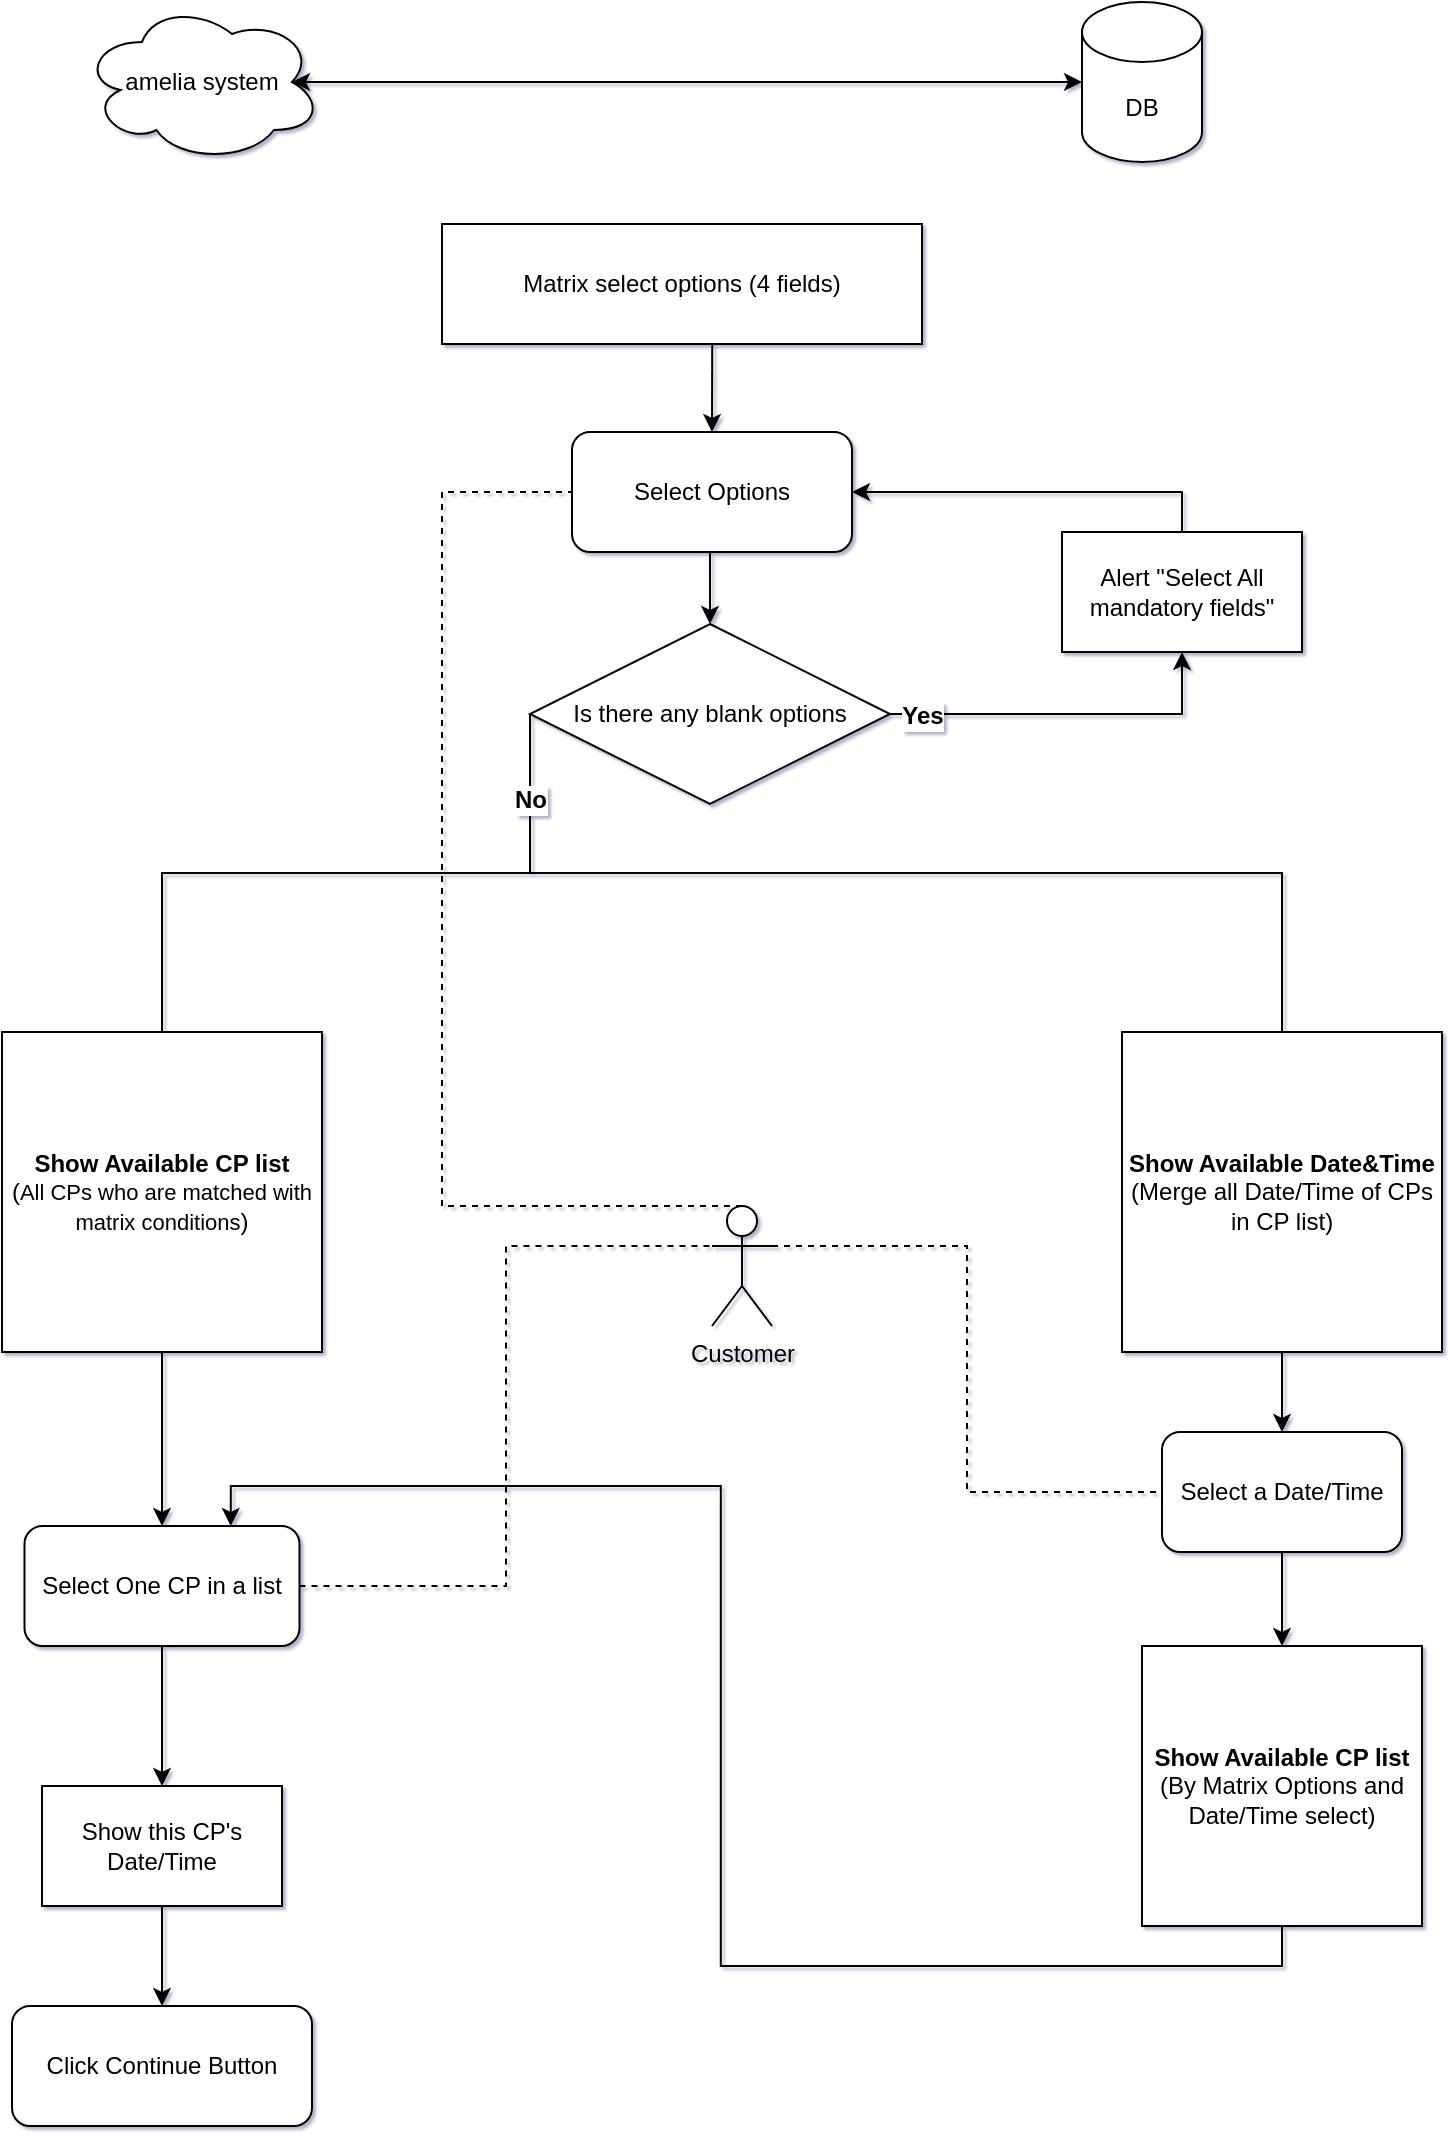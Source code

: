 <mxfile version="17.1.2" type="github">
  <diagram id="6BhsCVyJqnDGbrCzc9n-" name="Page-1">
    <mxGraphModel dx="1384" dy="900" grid="1" gridSize="10" guides="1" tooltips="1" connect="1" arrows="1" fold="1" page="1" pageScale="1" pageWidth="850" pageHeight="1100" background="none" math="0" shadow="1">
      <root>
        <mxCell id="0" />
        <mxCell id="1" parent="0" />
        <mxCell id="_y-lPR5SI5nx0vsH4OLY-1" value="Matrix select options (4 fields)" style="rounded=0;whiteSpace=wrap;html=1;" vertex="1" parent="1">
          <mxGeometry x="290" y="136" width="240" height="60" as="geometry" />
        </mxCell>
        <mxCell id="_y-lPR5SI5nx0vsH4OLY-3" value="amelia system" style="ellipse;shape=cloud;whiteSpace=wrap;html=1;" vertex="1" parent="1">
          <mxGeometry x="110" y="25" width="120" height="80" as="geometry" />
        </mxCell>
        <mxCell id="_y-lPR5SI5nx0vsH4OLY-4" value="DB" style="shape=cylinder3;whiteSpace=wrap;html=1;boundedLbl=1;backgroundOutline=1;size=15;" vertex="1" parent="1">
          <mxGeometry x="610" y="25" width="60" height="80" as="geometry" />
        </mxCell>
        <mxCell id="_y-lPR5SI5nx0vsH4OLY-8" value="" style="endArrow=classic;startArrow=classic;html=1;rounded=0;entryX=0;entryY=0.5;entryDx=0;entryDy=0;entryPerimeter=0;exitX=0.875;exitY=0.5;exitDx=0;exitDy=0;exitPerimeter=0;" edge="1" parent="1" source="_y-lPR5SI5nx0vsH4OLY-3" target="_y-lPR5SI5nx0vsH4OLY-4">
          <mxGeometry width="50" height="50" relative="1" as="geometry">
            <mxPoint x="390" y="315" as="sourcePoint" />
            <mxPoint x="440" y="265" as="targetPoint" />
          </mxGeometry>
        </mxCell>
        <mxCell id="_y-lPR5SI5nx0vsH4OLY-9" value="&lt;b&gt;Show Available CP list&lt;/b&gt;&lt;br&gt;(&lt;span style=&quot;font-size: 11px ; background-color: rgb(255 , 255 , 255)&quot;&gt;All CPs who are matched with matrix conditions&lt;/span&gt;)" style="whiteSpace=wrap;html=1;aspect=fixed;" vertex="1" parent="1">
          <mxGeometry x="70" y="540" width="160" height="160" as="geometry" />
        </mxCell>
        <mxCell id="_y-lPR5SI5nx0vsH4OLY-24" value="&lt;b&gt;Show Available Date&amp;amp;Time&lt;/b&gt;&lt;br&gt;(Merge all Date/Time of CPs in CP list)" style="whiteSpace=wrap;html=1;aspect=fixed;" vertex="1" parent="1">
          <mxGeometry x="630" y="540" width="160" height="160" as="geometry" />
        </mxCell>
        <mxCell id="_y-lPR5SI5nx0vsH4OLY-29" value="Customer" style="shape=umlActor;verticalLabelPosition=bottom;verticalAlign=top;html=1;outlineConnect=0;" vertex="1" parent="1">
          <mxGeometry x="425" y="627" width="30" height="60" as="geometry" />
        </mxCell>
        <mxCell id="_y-lPR5SI5nx0vsH4OLY-30" value="Select One CP in a list" style="rounded=1;whiteSpace=wrap;html=1;" vertex="1" parent="1">
          <mxGeometry x="81.25" y="787" width="137.5" height="60" as="geometry" />
        </mxCell>
        <mxCell id="_y-lPR5SI5nx0vsH4OLY-32" value="Select a Date/Time" style="rounded=1;whiteSpace=wrap;html=1;" vertex="1" parent="1">
          <mxGeometry x="650" y="740" width="120" height="60" as="geometry" />
        </mxCell>
        <mxCell id="_y-lPR5SI5nx0vsH4OLY-36" value="" style="endArrow=classic;html=1;rounded=0;elbow=vertical;entryX=0.5;entryY=0;entryDx=0;entryDy=0;exitX=0.5;exitY=1;exitDx=0;exitDy=0;" edge="1" parent="1" source="_y-lPR5SI5nx0vsH4OLY-24" target="_y-lPR5SI5nx0vsH4OLY-32">
          <mxGeometry width="50" height="50" relative="1" as="geometry">
            <mxPoint x="500" y="707" as="sourcePoint" />
            <mxPoint x="550" y="657" as="targetPoint" />
          </mxGeometry>
        </mxCell>
        <mxCell id="_y-lPR5SI5nx0vsH4OLY-37" value="" style="endArrow=classic;html=1;rounded=0;elbow=vertical;entryX=0.5;entryY=0;entryDx=0;entryDy=0;" edge="1" parent="1" source="_y-lPR5SI5nx0vsH4OLY-9" target="_y-lPR5SI5nx0vsH4OLY-30">
          <mxGeometry width="50" height="50" relative="1" as="geometry">
            <mxPoint x="420" y="577" as="sourcePoint" />
            <mxPoint x="470" y="527" as="targetPoint" />
          </mxGeometry>
        </mxCell>
        <mxCell id="_y-lPR5SI5nx0vsH4OLY-39" value="" style="endArrow=none;dashed=1;html=1;rounded=0;entryX=0;entryY=0.333;entryDx=0;entryDy=0;entryPerimeter=0;exitX=1;exitY=0.5;exitDx=0;exitDy=0;edgeStyle=elbowEdgeStyle;" edge="1" parent="1" source="_y-lPR5SI5nx0vsH4OLY-30" target="_y-lPR5SI5nx0vsH4OLY-29">
          <mxGeometry width="50" height="50" relative="1" as="geometry">
            <mxPoint x="220" y="697" as="sourcePoint" />
            <mxPoint x="370" y="617" as="targetPoint" />
          </mxGeometry>
        </mxCell>
        <mxCell id="_y-lPR5SI5nx0vsH4OLY-40" value="" style="endArrow=none;dashed=1;html=1;rounded=0;exitX=1;exitY=0.333;exitDx=0;exitDy=0;exitPerimeter=0;entryX=0;entryY=0.5;entryDx=0;entryDy=0;edgeStyle=elbowEdgeStyle;" edge="1" parent="1" source="_y-lPR5SI5nx0vsH4OLY-29" target="_y-lPR5SI5nx0vsH4OLY-32">
          <mxGeometry width="50" height="50" relative="1" as="geometry">
            <mxPoint x="420" y="577" as="sourcePoint" />
            <mxPoint x="470" y="527" as="targetPoint" />
          </mxGeometry>
        </mxCell>
        <mxCell id="_y-lPR5SI5nx0vsH4OLY-53" style="edgeStyle=orthogonalEdgeStyle;rounded=0;orthogonalLoop=1;jettySize=auto;html=1;exitX=0.5;exitY=1;exitDx=0;exitDy=0;elbow=vertical;" edge="1" parent="1" source="_y-lPR5SI5nx0vsH4OLY-42" target="_y-lPR5SI5nx0vsH4OLY-52">
          <mxGeometry relative="1" as="geometry" />
        </mxCell>
        <mxCell id="_y-lPR5SI5nx0vsH4OLY-42" value="Show this CP&#39;s Date/Time" style="rounded=0;whiteSpace=wrap;html=1;" vertex="1" parent="1">
          <mxGeometry x="90" y="917" width="120" height="60" as="geometry" />
        </mxCell>
        <mxCell id="_y-lPR5SI5nx0vsH4OLY-51" style="edgeStyle=orthogonalEdgeStyle;rounded=0;orthogonalLoop=1;jettySize=auto;html=1;exitX=0.5;exitY=1;exitDx=0;exitDy=0;entryX=0.75;entryY=0;entryDx=0;entryDy=0;elbow=vertical;" edge="1" parent="1" source="_y-lPR5SI5nx0vsH4OLY-43" target="_y-lPR5SI5nx0vsH4OLY-30">
          <mxGeometry relative="1" as="geometry" />
        </mxCell>
        <mxCell id="_y-lPR5SI5nx0vsH4OLY-43" value="&lt;b&gt;Show Available CP list&lt;/b&gt;&lt;br&gt;(By Matrix Options and Date/Time select)" style="whiteSpace=wrap;html=1;aspect=fixed;" vertex="1" parent="1">
          <mxGeometry x="640" y="847" width="140" height="140" as="geometry" />
        </mxCell>
        <mxCell id="_y-lPR5SI5nx0vsH4OLY-44" value="" style="endArrow=classic;html=1;rounded=0;elbow=vertical;exitX=0.5;exitY=1;exitDx=0;exitDy=0;entryX=0.5;entryY=0;entryDx=0;entryDy=0;" edge="1" parent="1" source="_y-lPR5SI5nx0vsH4OLY-30" target="_y-lPR5SI5nx0vsH4OLY-42">
          <mxGeometry width="50" height="50" relative="1" as="geometry">
            <mxPoint x="420" y="857" as="sourcePoint" />
            <mxPoint x="470" y="807" as="targetPoint" />
          </mxGeometry>
        </mxCell>
        <mxCell id="_y-lPR5SI5nx0vsH4OLY-45" value="" style="endArrow=classic;html=1;rounded=0;elbow=vertical;exitX=0.5;exitY=1;exitDx=0;exitDy=0;entryX=0.5;entryY=0;entryDx=0;entryDy=0;" edge="1" parent="1" source="_y-lPR5SI5nx0vsH4OLY-32" target="_y-lPR5SI5nx0vsH4OLY-43">
          <mxGeometry width="50" height="50" relative="1" as="geometry">
            <mxPoint x="420" y="857" as="sourcePoint" />
            <mxPoint x="710" y="767" as="targetPoint" />
          </mxGeometry>
        </mxCell>
        <mxCell id="_y-lPR5SI5nx0vsH4OLY-52" value="Click Continue Button" style="rounded=1;whiteSpace=wrap;html=1;" vertex="1" parent="1">
          <mxGeometry x="75" y="1027" width="150" height="60" as="geometry" />
        </mxCell>
        <mxCell id="_y-lPR5SI5nx0vsH4OLY-60" style="edgeStyle=orthogonalEdgeStyle;rounded=0;orthogonalLoop=1;jettySize=auto;html=1;exitX=0.5;exitY=1;exitDx=0;exitDy=0;entryX=0.5;entryY=0;entryDx=0;entryDy=0;elbow=vertical;" edge="1" parent="1" source="_y-lPR5SI5nx0vsH4OLY-54" target="_y-lPR5SI5nx0vsH4OLY-57">
          <mxGeometry relative="1" as="geometry" />
        </mxCell>
        <mxCell id="_y-lPR5SI5nx0vsH4OLY-54" value="Select Options" style="rounded=1;whiteSpace=wrap;html=1;" vertex="1" parent="1">
          <mxGeometry x="355" y="240" width="140" height="60" as="geometry" />
        </mxCell>
        <mxCell id="_y-lPR5SI5nx0vsH4OLY-59" style="edgeStyle=orthogonalEdgeStyle;rounded=0;orthogonalLoop=1;jettySize=auto;html=1;exitX=1;exitY=0.5;exitDx=0;exitDy=0;entryX=0.5;entryY=1;entryDx=0;entryDy=0;elbow=vertical;" edge="1" parent="1" source="_y-lPR5SI5nx0vsH4OLY-57" target="_y-lPR5SI5nx0vsH4OLY-79">
          <mxGeometry relative="1" as="geometry" />
        </mxCell>
        <mxCell id="_y-lPR5SI5nx0vsH4OLY-78" value="&lt;b&gt;Yes&lt;/b&gt;" style="edgeLabel;html=1;align=center;verticalAlign=middle;resizable=0;points=[];fontSize=12;" vertex="1" connectable="0" parent="_y-lPR5SI5nx0vsH4OLY-59">
          <mxGeometry x="-0.825" y="-1" relative="1" as="geometry">
            <mxPoint as="offset" />
          </mxGeometry>
        </mxCell>
        <mxCell id="_y-lPR5SI5nx0vsH4OLY-57" value="Is there any blank options" style="rhombus;whiteSpace=wrap;html=1;" vertex="1" parent="1">
          <mxGeometry x="334" y="336" width="180" height="90" as="geometry" />
        </mxCell>
        <mxCell id="_y-lPR5SI5nx0vsH4OLY-69" value="" style="endArrow=none;html=1;rounded=0;entryX=0;entryY=0.5;entryDx=0;entryDy=0;exitX=0.5;exitY=0;exitDx=0;exitDy=0;edgeStyle=elbowEdgeStyle;elbow=vertical;" edge="1" parent="1" source="_y-lPR5SI5nx0vsH4OLY-9" target="_y-lPR5SI5nx0vsH4OLY-57">
          <mxGeometry width="50" height="50" relative="1" as="geometry">
            <mxPoint x="400" y="750" as="sourcePoint" />
            <mxPoint x="450" y="700" as="targetPoint" />
          </mxGeometry>
        </mxCell>
        <mxCell id="_y-lPR5SI5nx0vsH4OLY-70" value="" style="endArrow=none;html=1;rounded=0;elbow=vertical;entryX=0.5;entryY=0;entryDx=0;entryDy=0;exitX=0;exitY=0.5;exitDx=0;exitDy=0;edgeStyle=elbowEdgeStyle;" edge="1" parent="1" source="_y-lPR5SI5nx0vsH4OLY-57" target="_y-lPR5SI5nx0vsH4OLY-24">
          <mxGeometry width="50" height="50" relative="1" as="geometry">
            <mxPoint x="400" y="750" as="sourcePoint" />
            <mxPoint x="450" y="700" as="targetPoint" />
          </mxGeometry>
        </mxCell>
        <mxCell id="_y-lPR5SI5nx0vsH4OLY-77" value="&lt;b&gt;&lt;font style=&quot;font-size: 12px&quot;&gt;No&lt;/font&gt;&lt;/b&gt;" style="edgeLabel;html=1;align=center;verticalAlign=middle;resizable=0;points=[];" vertex="1" connectable="0" parent="_y-lPR5SI5nx0vsH4OLY-70">
          <mxGeometry x="-0.839" relative="1" as="geometry">
            <mxPoint as="offset" />
          </mxGeometry>
        </mxCell>
        <mxCell id="_y-lPR5SI5nx0vsH4OLY-71" value="" style="endArrow=classic;html=1;rounded=0;entryX=0.5;entryY=0;entryDx=0;entryDy=0;exitX=0.563;exitY=0.997;exitDx=0;exitDy=0;exitPerimeter=0;" edge="1" parent="1" source="_y-lPR5SI5nx0vsH4OLY-1" target="_y-lPR5SI5nx0vsH4OLY-54">
          <mxGeometry width="50" height="50" relative="1" as="geometry">
            <mxPoint x="400" y="350" as="sourcePoint" />
            <mxPoint x="450" y="300" as="targetPoint" />
          </mxGeometry>
        </mxCell>
        <mxCell id="_y-lPR5SI5nx0vsH4OLY-73" value="" style="endArrow=none;dashed=1;html=1;rounded=0;exitX=0.5;exitY=0;exitDx=0;exitDy=0;exitPerimeter=0;entryX=0;entryY=0.5;entryDx=0;entryDy=0;edgeStyle=elbowEdgeStyle;" edge="1" parent="1" source="_y-lPR5SI5nx0vsH4OLY-29" target="_y-lPR5SI5nx0vsH4OLY-54">
          <mxGeometry width="50" height="50" relative="1" as="geometry">
            <mxPoint x="400" y="450" as="sourcePoint" />
            <mxPoint x="450" y="400" as="targetPoint" />
            <Array as="points">
              <mxPoint x="290" y="450" />
            </Array>
          </mxGeometry>
        </mxCell>
        <mxCell id="_y-lPR5SI5nx0vsH4OLY-79" value="Alert &quot;Select All mandatory fields&quot;" style="rounded=0;whiteSpace=wrap;html=1;fontSize=12;" vertex="1" parent="1">
          <mxGeometry x="600" y="290" width="120" height="60" as="geometry" />
        </mxCell>
        <mxCell id="_y-lPR5SI5nx0vsH4OLY-80" value="" style="endArrow=classic;html=1;rounded=0;fontSize=12;elbow=vertical;entryX=1;entryY=0.5;entryDx=0;entryDy=0;exitX=0.5;exitY=0;exitDx=0;exitDy=0;edgeStyle=orthogonalEdgeStyle;" edge="1" parent="1" source="_y-lPR5SI5nx0vsH4OLY-79" target="_y-lPR5SI5nx0vsH4OLY-54">
          <mxGeometry width="50" height="50" relative="1" as="geometry">
            <mxPoint x="400" y="350" as="sourcePoint" />
            <mxPoint x="450" y="300" as="targetPoint" />
          </mxGeometry>
        </mxCell>
      </root>
    </mxGraphModel>
  </diagram>
</mxfile>
